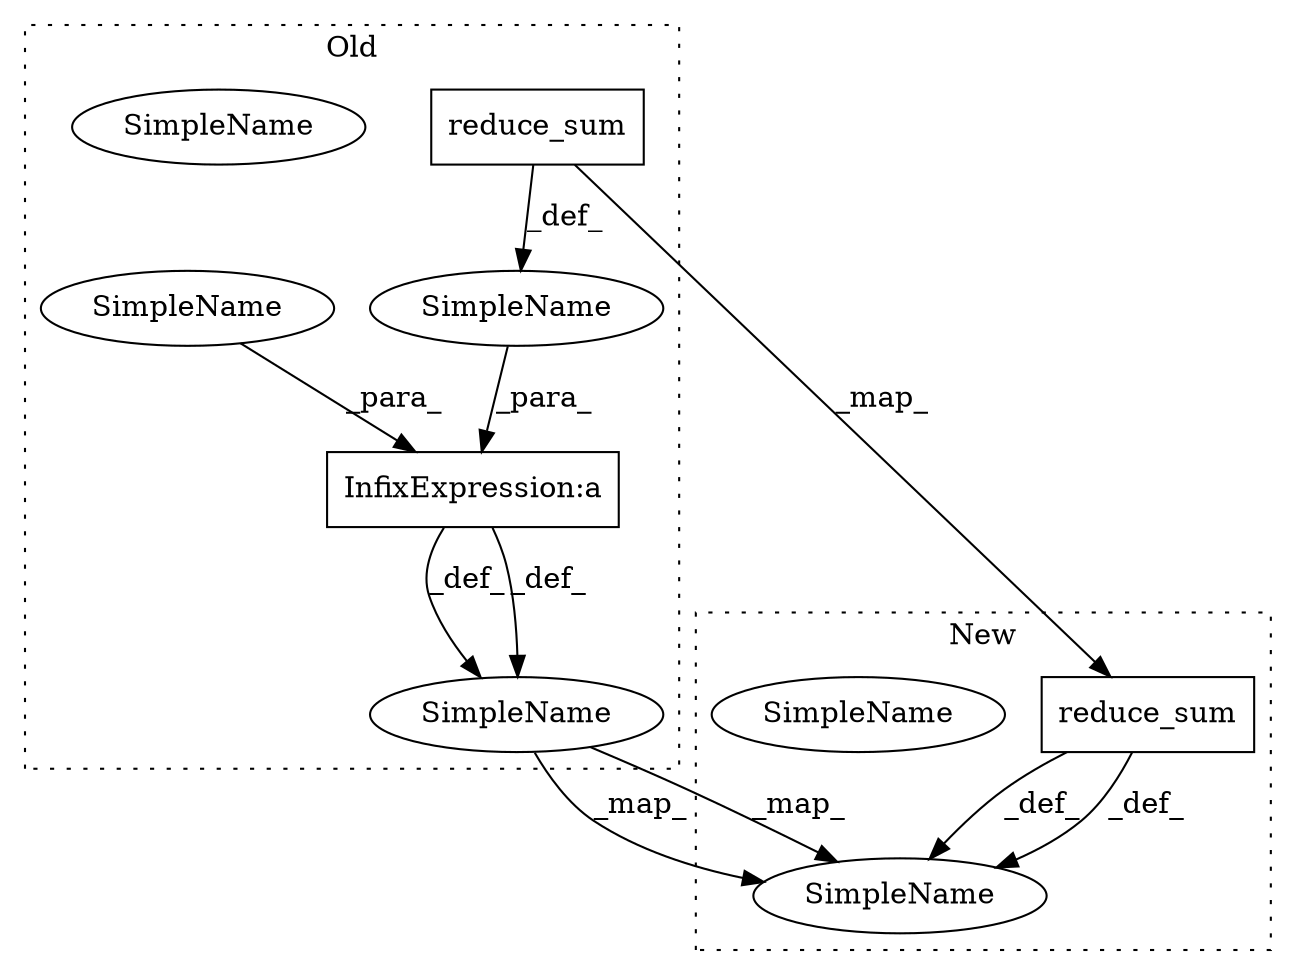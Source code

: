 digraph G {
subgraph cluster0 {
1 [label="reduce_sum" a="32" s="5163,5181" l="11,1" shape="box"];
3 [label="SimpleName" a="42" s="5054" l="7" shape="ellipse"];
6 [label="SimpleName" a="42" s="5054" l="7" shape="ellipse"];
7 [label="SimpleName" a="42" s="" l="" shape="ellipse"];
8 [label="InfixExpression:a" a="27" s="5149" l="3" shape="box"];
9 [label="SimpleName" a="42" s="" l="" shape="ellipse"];
label = "Old";
style="dotted";
}
subgraph cluster1 {
2 [label="reduce_sum" a="32" s="5217,5235" l="11,1" shape="box"];
4 [label="SimpleName" a="42" s="5081" l="7" shape="ellipse"];
5 [label="SimpleName" a="42" s="5081" l="7" shape="ellipse"];
label = "New";
style="dotted";
}
1 -> 2 [label="_map_"];
1 -> 7 [label="_def_"];
2 -> 5 [label="_def_"];
2 -> 5 [label="_def_"];
6 -> 5 [label="_map_"];
6 -> 5 [label="_map_"];
7 -> 8 [label="_para_"];
8 -> 6 [label="_def_"];
8 -> 6 [label="_def_"];
9 -> 8 [label="_para_"];
}